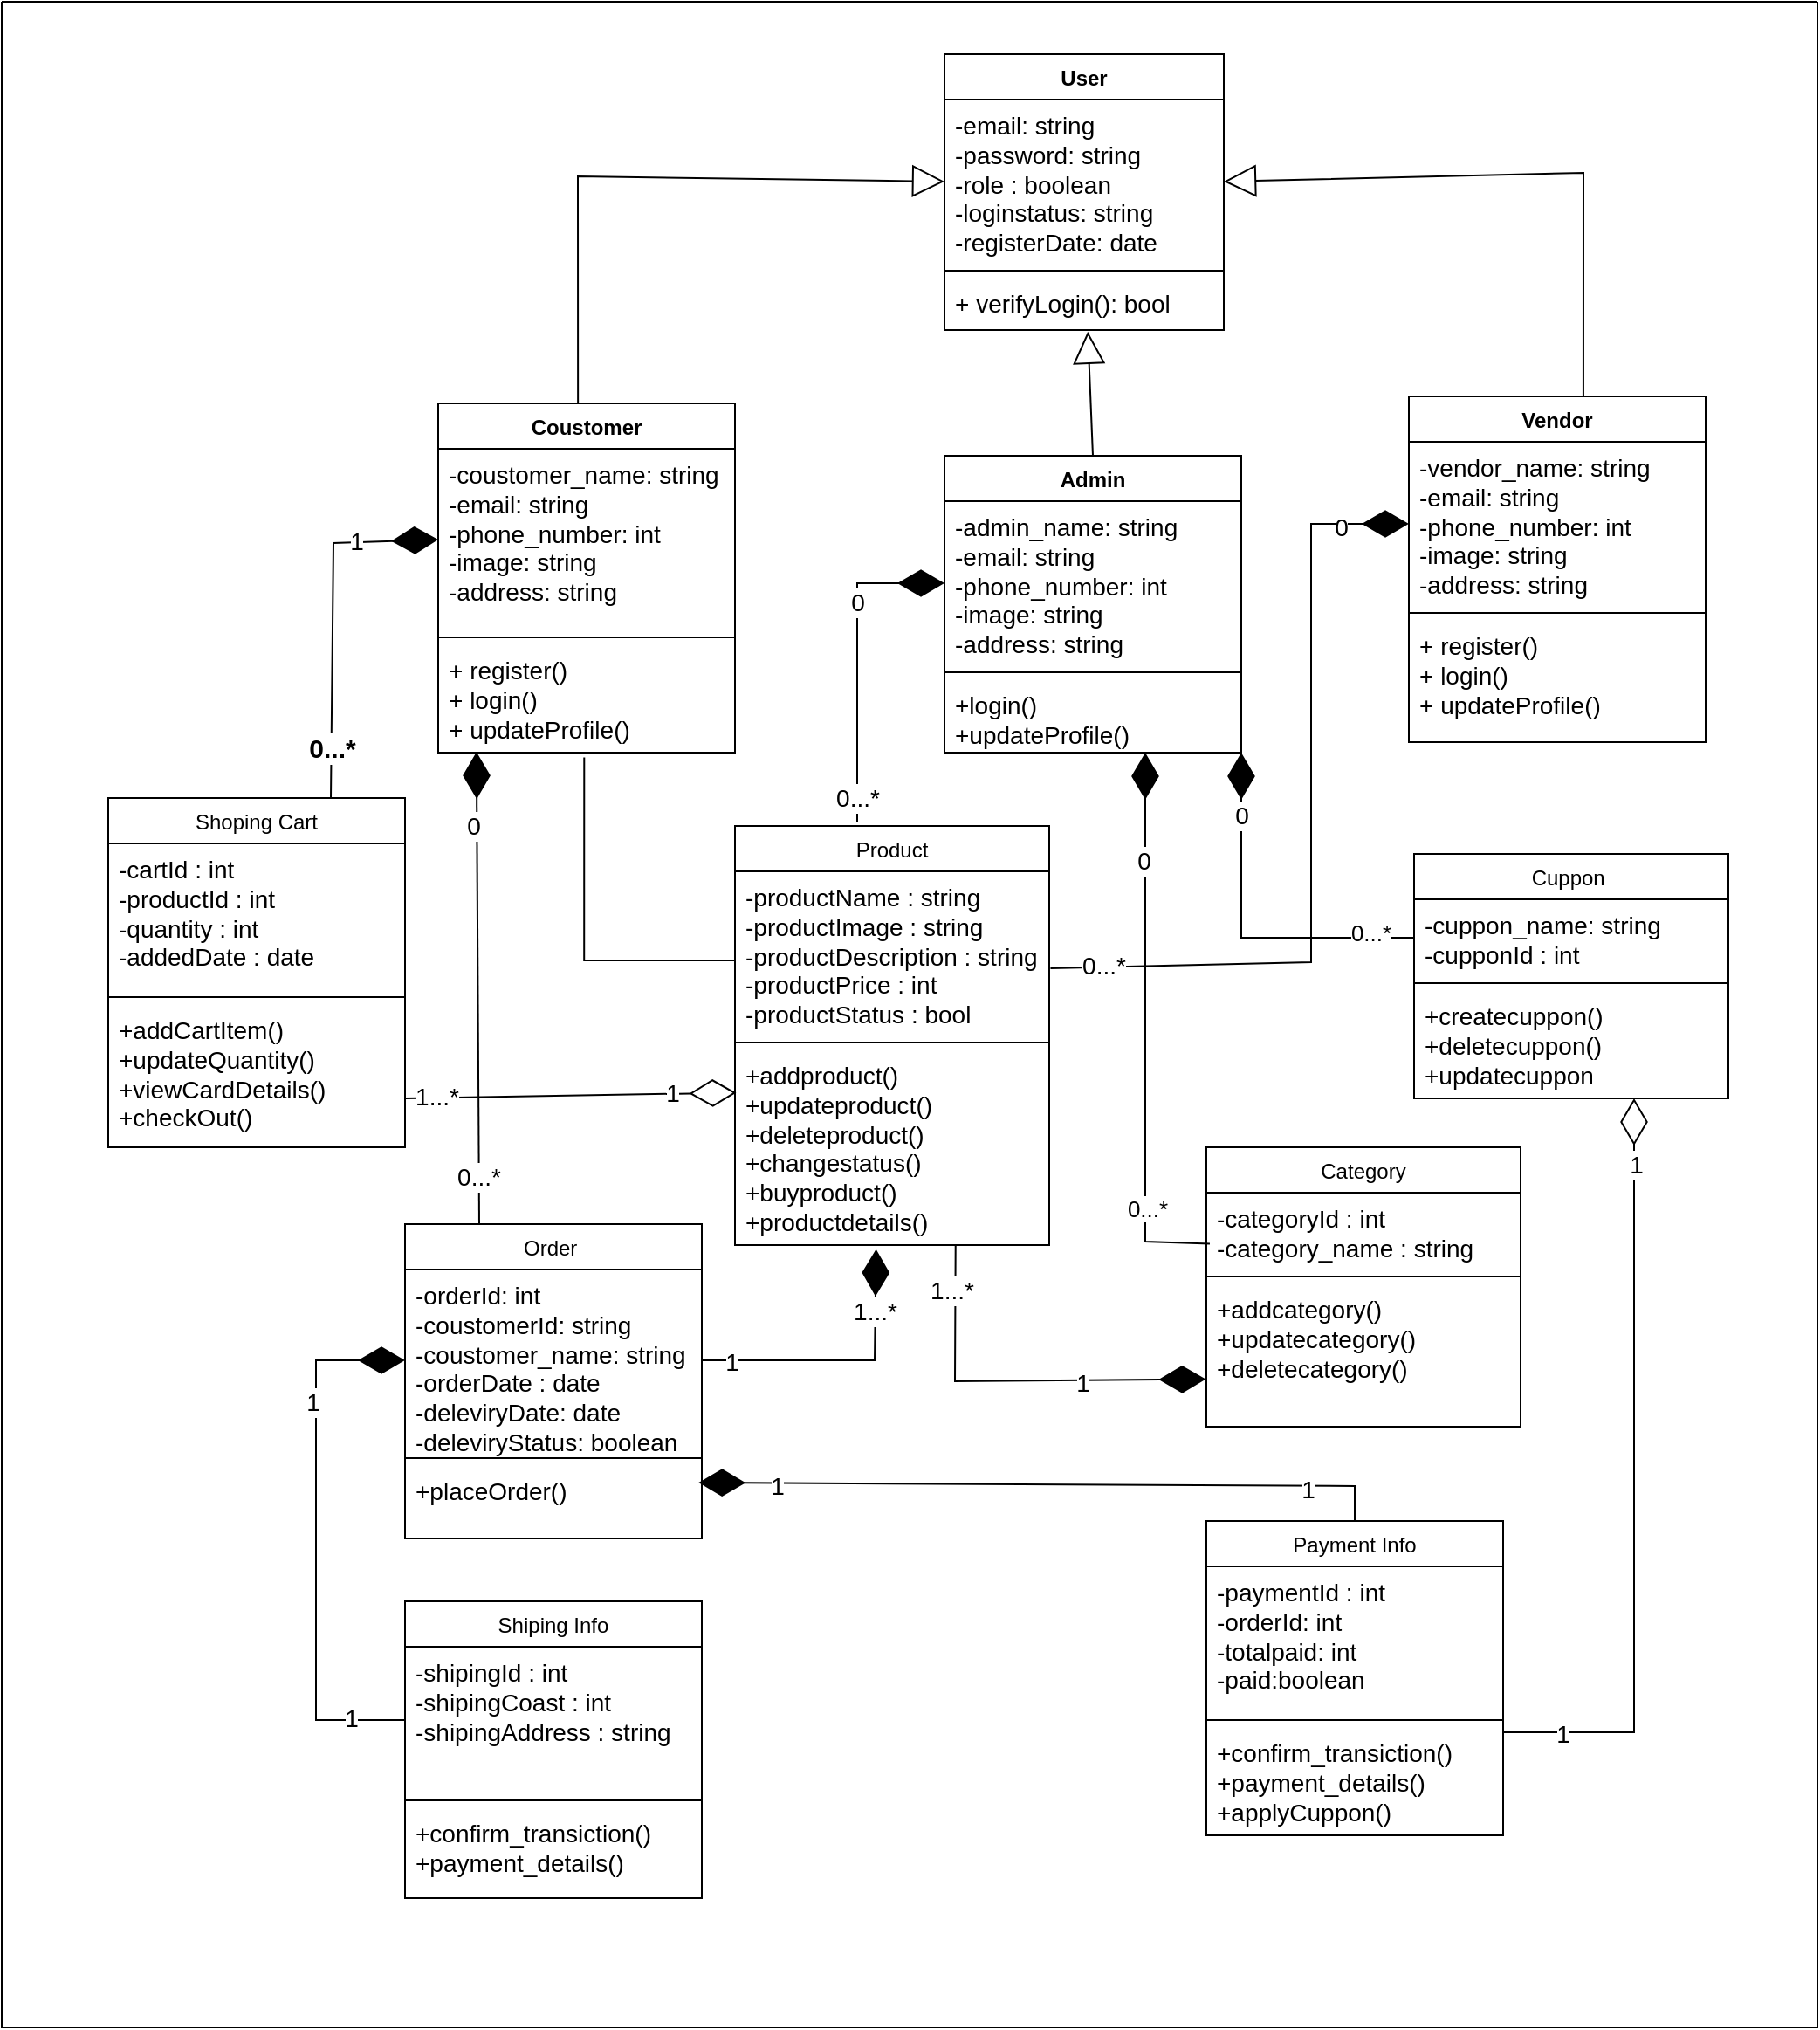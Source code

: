 <mxfile version="21.6.8" type="device">
  <diagram name="Page-1" id="apIsHBKg_S5iA1-cCs7I">
    <mxGraphModel dx="1886" dy="623" grid="1" gridSize="10" guides="1" tooltips="1" connect="1" arrows="1" fold="1" page="1" pageScale="1" pageWidth="850" pageHeight="1100" math="0" shadow="0">
      <root>
        <mxCell id="0" />
        <mxCell id="1" parent="0" />
        <mxCell id="xp9DndtR4B1kEyA0Q4Bi-1" value="User" style="swimlane;fontStyle=1;align=center;verticalAlign=top;childLayout=stackLayout;horizontal=1;startSize=26;horizontalStack=0;resizeParent=1;resizeParentMax=0;resizeLast=0;collapsible=1;marginBottom=0;whiteSpace=wrap;html=1;" parent="1" vertex="1">
          <mxGeometry x="330" y="80" width="160" height="158" as="geometry" />
        </mxCell>
        <mxCell id="xp9DndtR4B1kEyA0Q4Bi-2" value="&lt;font style=&quot;font-size: 14px;&quot;&gt;-email: string&lt;br&gt;-password: string&lt;br&gt;-role : boolean&lt;br&gt;-loginstatus: string&lt;br&gt;-registerDate: date&lt;/font&gt;" style="text;strokeColor=none;fillColor=none;align=left;verticalAlign=top;spacingLeft=4;spacingRight=4;overflow=hidden;rotatable=0;points=[[0,0.5],[1,0.5]];portConstraint=eastwest;whiteSpace=wrap;html=1;" parent="xp9DndtR4B1kEyA0Q4Bi-1" vertex="1">
          <mxGeometry y="26" width="160" height="94" as="geometry" />
        </mxCell>
        <mxCell id="xp9DndtR4B1kEyA0Q4Bi-3" value="" style="line;strokeWidth=1;fillColor=none;align=left;verticalAlign=middle;spacingTop=-1;spacingLeft=3;spacingRight=3;rotatable=0;labelPosition=right;points=[];portConstraint=eastwest;strokeColor=inherit;" parent="xp9DndtR4B1kEyA0Q4Bi-1" vertex="1">
          <mxGeometry y="120" width="160" height="8" as="geometry" />
        </mxCell>
        <mxCell id="xp9DndtR4B1kEyA0Q4Bi-4" value="&lt;font style=&quot;font-size: 14px;&quot;&gt;+ verifyLogin(): bool&amp;nbsp;&lt;/font&gt;" style="text;strokeColor=none;fillColor=none;align=left;verticalAlign=top;spacingLeft=4;spacingRight=4;overflow=hidden;rotatable=0;points=[[0,0.5],[1,0.5]];portConstraint=eastwest;whiteSpace=wrap;html=1;" parent="xp9DndtR4B1kEyA0Q4Bi-1" vertex="1">
          <mxGeometry y="128" width="160" height="30" as="geometry" />
        </mxCell>
        <mxCell id="xp9DndtR4B1kEyA0Q4Bi-5" value="Coustomer" style="swimlane;fontStyle=1;align=center;verticalAlign=top;childLayout=stackLayout;horizontal=1;startSize=26;horizontalStack=0;resizeParent=1;resizeParentMax=0;resizeLast=0;collapsible=1;marginBottom=0;whiteSpace=wrap;html=1;" parent="1" vertex="1">
          <mxGeometry x="40" y="280" width="170" height="200" as="geometry" />
        </mxCell>
        <mxCell id="xp9DndtR4B1kEyA0Q4Bi-6" value="&lt;span style=&quot;font-size: 14px;&quot;&gt;-coustomer_name: string&lt;br&gt;-email: string&lt;br&gt;-phone_number: int&lt;br&gt;-image: string&lt;br&gt;-address: string&lt;br&gt;&lt;/span&gt;" style="text;strokeColor=none;fillColor=none;align=left;verticalAlign=top;spacingLeft=4;spacingRight=4;overflow=hidden;rotatable=0;points=[[0,0.5],[1,0.5]];portConstraint=eastwest;whiteSpace=wrap;html=1;" parent="xp9DndtR4B1kEyA0Q4Bi-5" vertex="1">
          <mxGeometry y="26" width="170" height="104" as="geometry" />
        </mxCell>
        <mxCell id="xp9DndtR4B1kEyA0Q4Bi-7" value="" style="line;strokeWidth=1;fillColor=none;align=left;verticalAlign=middle;spacingTop=-1;spacingLeft=3;spacingRight=3;rotatable=0;labelPosition=right;points=[];portConstraint=eastwest;strokeColor=inherit;" parent="xp9DndtR4B1kEyA0Q4Bi-5" vertex="1">
          <mxGeometry y="130" width="170" height="8" as="geometry" />
        </mxCell>
        <mxCell id="xp9DndtR4B1kEyA0Q4Bi-8" value="&lt;font style=&quot;font-size: 14px;&quot;&gt;+ register()&lt;br&gt;+ login()&lt;br&gt;+ updateProfile()&lt;br&gt;&lt;/font&gt;" style="text;strokeColor=none;fillColor=none;align=left;verticalAlign=top;spacingLeft=4;spacingRight=4;overflow=hidden;rotatable=0;points=[[0,0.5],[1,0.5]];portConstraint=eastwest;whiteSpace=wrap;html=1;" parent="xp9DndtR4B1kEyA0Q4Bi-5" vertex="1">
          <mxGeometry y="138" width="170" height="62" as="geometry" />
        </mxCell>
        <mxCell id="xp9DndtR4B1kEyA0Q4Bi-9" value="Vendor" style="swimlane;fontStyle=1;align=center;verticalAlign=top;childLayout=stackLayout;horizontal=1;startSize=26;horizontalStack=0;resizeParent=1;resizeParentMax=0;resizeLast=0;collapsible=1;marginBottom=0;whiteSpace=wrap;html=1;" parent="1" vertex="1">
          <mxGeometry x="596" y="276" width="170" height="198" as="geometry" />
        </mxCell>
        <mxCell id="xp9DndtR4B1kEyA0Q4Bi-10" value="&lt;font style=&quot;font-size: 14px;&quot;&gt;-vendor_name: string&lt;br style=&quot;border-color: var(--border-color);&quot;&gt;&lt;span style=&quot;&quot;&gt;-email: string&lt;/span&gt;&lt;br style=&quot;border-color: var(--border-color);&quot;&gt;&lt;span style=&quot;&quot;&gt;-phone_number: int&lt;/span&gt;&lt;br style=&quot;border-color: var(--border-color);&quot;&gt;&lt;span style=&quot;&quot;&gt;-image: string&lt;/span&gt;&lt;br style=&quot;border-color: var(--border-color);&quot;&gt;&lt;span style=&quot;&quot;&gt;-address: string&lt;/span&gt;&lt;/font&gt;" style="text;strokeColor=none;fillColor=none;align=left;verticalAlign=top;spacingLeft=4;spacingRight=4;overflow=hidden;rotatable=0;points=[[0,0.5],[1,0.5]];portConstraint=eastwest;whiteSpace=wrap;html=1;" parent="xp9DndtR4B1kEyA0Q4Bi-9" vertex="1">
          <mxGeometry y="26" width="170" height="94" as="geometry" />
        </mxCell>
        <mxCell id="xp9DndtR4B1kEyA0Q4Bi-11" value="" style="line;strokeWidth=1;fillColor=none;align=left;verticalAlign=middle;spacingTop=-1;spacingLeft=3;spacingRight=3;rotatable=0;labelPosition=right;points=[];portConstraint=eastwest;strokeColor=inherit;" parent="xp9DndtR4B1kEyA0Q4Bi-9" vertex="1">
          <mxGeometry y="120" width="170" height="8" as="geometry" />
        </mxCell>
        <mxCell id="xp9DndtR4B1kEyA0Q4Bi-12" value="&lt;font style=&quot;font-size: 14px;&quot;&gt;+ register()&lt;br style=&quot;border-color: var(--border-color);&quot;&gt;+ login()&lt;br style=&quot;border-color: var(--border-color);&quot;&gt;+ updateProfile()&lt;/font&gt;" style="text;strokeColor=none;fillColor=none;align=left;verticalAlign=top;spacingLeft=4;spacingRight=4;overflow=hidden;rotatable=0;points=[[0,0.5],[1,0.5]];portConstraint=eastwest;whiteSpace=wrap;html=1;" parent="xp9DndtR4B1kEyA0Q4Bi-9" vertex="1">
          <mxGeometry y="128" width="170" height="70" as="geometry" />
        </mxCell>
        <mxCell id="xp9DndtR4B1kEyA0Q4Bi-13" value="Admin" style="swimlane;fontStyle=1;align=center;verticalAlign=top;childLayout=stackLayout;horizontal=1;startSize=26;horizontalStack=0;resizeParent=1;resizeParentMax=0;resizeLast=0;collapsible=1;marginBottom=0;whiteSpace=wrap;html=1;" parent="1" vertex="1">
          <mxGeometry x="330" y="310" width="170" height="170" as="geometry" />
        </mxCell>
        <mxCell id="xp9DndtR4B1kEyA0Q4Bi-14" value="&lt;font style=&quot;font-size: 14px;&quot;&gt;-admin_name: string&lt;br style=&quot;border-color: var(--border-color);&quot;&gt;&lt;span style=&quot;border-color: var(--border-color);&quot;&gt;-email: string&lt;/span&gt;&lt;br style=&quot;border-color: var(--border-color);&quot;&gt;&lt;span style=&quot;border-color: var(--border-color);&quot;&gt;-phone_number: int&lt;/span&gt;&lt;br style=&quot;border-color: var(--border-color);&quot;&gt;&lt;span style=&quot;border-color: var(--border-color);&quot;&gt;-image: string&lt;/span&gt;&lt;br style=&quot;border-color: var(--border-color);&quot;&gt;&lt;span style=&quot;border-color: var(--border-color);&quot;&gt;-address: string&lt;/span&gt;&lt;/font&gt;" style="text;strokeColor=none;fillColor=none;align=left;verticalAlign=top;spacingLeft=4;spacingRight=4;overflow=hidden;rotatable=0;points=[[0,0.5],[1,0.5]];portConstraint=eastwest;whiteSpace=wrap;html=1;" parent="xp9DndtR4B1kEyA0Q4Bi-13" vertex="1">
          <mxGeometry y="26" width="170" height="94" as="geometry" />
        </mxCell>
        <mxCell id="xp9DndtR4B1kEyA0Q4Bi-15" value="" style="line;strokeWidth=1;fillColor=none;align=left;verticalAlign=middle;spacingTop=-1;spacingLeft=3;spacingRight=3;rotatable=0;labelPosition=right;points=[];portConstraint=eastwest;strokeColor=inherit;" parent="xp9DndtR4B1kEyA0Q4Bi-13" vertex="1">
          <mxGeometry y="120" width="170" height="8" as="geometry" />
        </mxCell>
        <mxCell id="xp9DndtR4B1kEyA0Q4Bi-16" value="&lt;font style=&quot;font-size: 14px;&quot;&gt;+login()&lt;br&gt;+updateProfile()&lt;br&gt;&lt;/font&gt;" style="text;strokeColor=none;fillColor=none;align=left;verticalAlign=top;spacingLeft=4;spacingRight=4;overflow=hidden;rotatable=0;points=[[0,0.5],[1,0.5]];portConstraint=eastwest;whiteSpace=wrap;html=1;" parent="xp9DndtR4B1kEyA0Q4Bi-13" vertex="1">
          <mxGeometry y="128" width="170" height="42" as="geometry" />
        </mxCell>
        <mxCell id="xp9DndtR4B1kEyA0Q4Bi-18" value="" style="endArrow=block;endSize=16;endFill=0;html=1;rounded=0;exitX=0.471;exitY=0;exitDx=0;exitDy=0;entryX=0;entryY=0.5;entryDx=0;entryDy=0;exitPerimeter=0;" parent="1" source="xp9DndtR4B1kEyA0Q4Bi-5" target="xp9DndtR4B1kEyA0Q4Bi-2" edge="1">
          <mxGeometry width="160" relative="1" as="geometry">
            <mxPoint x="90" y="190" as="sourcePoint" />
            <mxPoint x="250" y="190" as="targetPoint" />
            <Array as="points">
              <mxPoint x="120" y="150" />
            </Array>
          </mxGeometry>
        </mxCell>
        <mxCell id="xp9DndtR4B1kEyA0Q4Bi-19" value="" style="endArrow=block;endSize=16;endFill=0;html=1;rounded=0;exitX=0.5;exitY=0;exitDx=0;exitDy=0;entryX=0.513;entryY=1.029;entryDx=0;entryDy=0;entryPerimeter=0;" parent="1" source="xp9DndtR4B1kEyA0Q4Bi-13" target="xp9DndtR4B1kEyA0Q4Bi-4" edge="1">
          <mxGeometry width="160" relative="1" as="geometry">
            <mxPoint x="430" y="280" as="sourcePoint" />
            <mxPoint x="590" y="280" as="targetPoint" />
          </mxGeometry>
        </mxCell>
        <mxCell id="xp9DndtR4B1kEyA0Q4Bi-20" value="" style="endArrow=block;endSize=16;endFill=0;html=1;rounded=0;exitX=0.588;exitY=0.002;exitDx=0;exitDy=0;entryX=1;entryY=0.5;entryDx=0;entryDy=0;exitPerimeter=0;" parent="1" source="xp9DndtR4B1kEyA0Q4Bi-9" target="xp9DndtR4B1kEyA0Q4Bi-2" edge="1">
          <mxGeometry width="160" relative="1" as="geometry">
            <mxPoint x="620" y="200" as="sourcePoint" />
            <mxPoint x="780" y="200" as="targetPoint" />
            <Array as="points">
              <mxPoint x="696" y="148" />
            </Array>
          </mxGeometry>
        </mxCell>
        <mxCell id="xp9DndtR4B1kEyA0Q4Bi-21" value="&lt;span style=&quot;font-weight: normal;&quot;&gt;Shoping Cart&lt;/span&gt;" style="swimlane;fontStyle=1;align=center;verticalAlign=top;childLayout=stackLayout;horizontal=1;startSize=26;horizontalStack=0;resizeParent=1;resizeParentMax=0;resizeLast=0;collapsible=1;marginBottom=0;whiteSpace=wrap;html=1;" parent="1" vertex="1">
          <mxGeometry x="-149" y="506" width="170" height="200" as="geometry" />
        </mxCell>
        <mxCell id="xp9DndtR4B1kEyA0Q4Bi-22" value="&lt;span style=&quot;font-size: 14px;&quot;&gt;-cartId : int&lt;br&gt;-productId : int&lt;br&gt;-quantity : int&lt;br&gt;-addedDate : date&lt;br&gt;&lt;/span&gt;" style="text;strokeColor=none;fillColor=none;align=left;verticalAlign=top;spacingLeft=4;spacingRight=4;overflow=hidden;rotatable=0;points=[[0,0.5],[1,0.5]];portConstraint=eastwest;whiteSpace=wrap;html=1;" parent="xp9DndtR4B1kEyA0Q4Bi-21" vertex="1">
          <mxGeometry y="26" width="170" height="84" as="geometry" />
        </mxCell>
        <mxCell id="xp9DndtR4B1kEyA0Q4Bi-23" value="" style="line;strokeWidth=1;fillColor=none;align=left;verticalAlign=middle;spacingTop=-1;spacingLeft=3;spacingRight=3;rotatable=0;labelPosition=right;points=[];portConstraint=eastwest;strokeColor=inherit;" parent="xp9DndtR4B1kEyA0Q4Bi-21" vertex="1">
          <mxGeometry y="110" width="170" height="8" as="geometry" />
        </mxCell>
        <mxCell id="xp9DndtR4B1kEyA0Q4Bi-24" value="&lt;font style=&quot;font-size: 14px;&quot;&gt;+addCartItem()&lt;br&gt;+updateQuantity()&lt;br&gt;+viewCardDetails()&lt;br&gt;+checkOut()&lt;br&gt;&lt;/font&gt;" style="text;strokeColor=none;fillColor=none;align=left;verticalAlign=top;spacingLeft=4;spacingRight=4;overflow=hidden;rotatable=0;points=[[0,0.5],[1,0.5]];portConstraint=eastwest;whiteSpace=wrap;html=1;" parent="xp9DndtR4B1kEyA0Q4Bi-21" vertex="1">
          <mxGeometry y="118" width="170" height="82" as="geometry" />
        </mxCell>
        <mxCell id="xp9DndtR4B1kEyA0Q4Bi-26" value="" style="endArrow=diamondThin;endFill=1;endSize=24;html=1;rounded=0;exitX=0.75;exitY=0;exitDx=0;exitDy=0;entryX=0;entryY=0.5;entryDx=0;entryDy=0;" parent="1" source="xp9DndtR4B1kEyA0Q4Bi-21" target="xp9DndtR4B1kEyA0Q4Bi-6" edge="1">
          <mxGeometry width="160" relative="1" as="geometry">
            <mxPoint x="220" y="520" as="sourcePoint" />
            <mxPoint x="140" y="550" as="targetPoint" />
            <Array as="points">
              <mxPoint x="-20" y="360" />
            </Array>
          </mxGeometry>
        </mxCell>
        <mxCell id="xp9DndtR4B1kEyA0Q4Bi-27" value="&lt;font style=&quot;font-size: 14px;&quot;&gt;1&lt;/font&gt;" style="edgeLabel;html=1;align=center;verticalAlign=middle;resizable=0;points=[];" parent="xp9DndtR4B1kEyA0Q4Bi-26" vertex="1" connectable="0">
          <mxGeometry x="0.543" y="1" relative="1" as="geometry">
            <mxPoint as="offset" />
          </mxGeometry>
        </mxCell>
        <mxCell id="xp9DndtR4B1kEyA0Q4Bi-28" value="&lt;b&gt;&lt;font style=&quot;font-size: 15px;&quot;&gt;0...*&lt;/font&gt;&lt;/b&gt;" style="edgeLabel;html=1;align=center;verticalAlign=middle;resizable=0;points=[];" parent="xp9DndtR4B1kEyA0Q4Bi-26" vertex="1" connectable="0">
          <mxGeometry x="-0.719" relative="1" as="geometry">
            <mxPoint as="offset" />
          </mxGeometry>
        </mxCell>
        <mxCell id="xp9DndtR4B1kEyA0Q4Bi-29" value="&lt;span style=&quot;font-weight: normal;&quot;&gt;Order&amp;nbsp;&lt;/span&gt;" style="swimlane;fontStyle=1;align=center;verticalAlign=top;childLayout=stackLayout;horizontal=1;startSize=26;horizontalStack=0;resizeParent=1;resizeParentMax=0;resizeLast=0;collapsible=1;marginBottom=0;whiteSpace=wrap;html=1;" parent="1" vertex="1">
          <mxGeometry x="21" y="750" width="170" height="180" as="geometry" />
        </mxCell>
        <mxCell id="xp9DndtR4B1kEyA0Q4Bi-30" value="&lt;span style=&quot;font-size: 14px;&quot;&gt;-orderId: int&lt;br&gt;-coustomerId: string&lt;br&gt;-coustomer_name: string&lt;br&gt;-orderDate : date&lt;br&gt;-deleviryDate: date&lt;br&gt;-deleviryStatus: boolean&lt;br&gt;-shipingId : string&lt;br&gt;&lt;/span&gt;" style="text;strokeColor=none;fillColor=none;align=left;verticalAlign=top;spacingLeft=4;spacingRight=4;overflow=hidden;rotatable=0;points=[[0,0.5],[1,0.5]];portConstraint=eastwest;whiteSpace=wrap;html=1;" parent="xp9DndtR4B1kEyA0Q4Bi-29" vertex="1">
          <mxGeometry y="26" width="170" height="104" as="geometry" />
        </mxCell>
        <mxCell id="xp9DndtR4B1kEyA0Q4Bi-31" value="" style="line;strokeWidth=1;fillColor=none;align=left;verticalAlign=middle;spacingTop=-1;spacingLeft=3;spacingRight=3;rotatable=0;labelPosition=right;points=[];portConstraint=eastwest;strokeColor=inherit;" parent="xp9DndtR4B1kEyA0Q4Bi-29" vertex="1">
          <mxGeometry y="130" width="170" height="8" as="geometry" />
        </mxCell>
        <mxCell id="xp9DndtR4B1kEyA0Q4Bi-32" value="&lt;font style=&quot;font-size: 14px;&quot;&gt;+placeOrder()&lt;br&gt;&lt;/font&gt;" style="text;strokeColor=none;fillColor=none;align=left;verticalAlign=top;spacingLeft=4;spacingRight=4;overflow=hidden;rotatable=0;points=[[0,0.5],[1,0.5]];portConstraint=eastwest;whiteSpace=wrap;html=1;" parent="xp9DndtR4B1kEyA0Q4Bi-29" vertex="1">
          <mxGeometry y="138" width="170" height="42" as="geometry" />
        </mxCell>
        <mxCell id="xp9DndtR4B1kEyA0Q4Bi-39" value="&lt;span style=&quot;font-weight: normal;&quot;&gt;Product&lt;/span&gt;" style="swimlane;fontStyle=1;align=center;verticalAlign=top;childLayout=stackLayout;horizontal=1;startSize=26;horizontalStack=0;resizeParent=1;resizeParentMax=0;resizeLast=0;collapsible=1;marginBottom=0;whiteSpace=wrap;html=1;" parent="1" vertex="1">
          <mxGeometry x="210" y="522" width="180" height="240" as="geometry" />
        </mxCell>
        <mxCell id="xp9DndtR4B1kEyA0Q4Bi-40" value="&lt;span style=&quot;font-size: 14px;&quot;&gt;-productName : string&lt;br&gt;-productImage : string&lt;br&gt;-productDescription : string&lt;br&gt;-productPrice : int&lt;br&gt;-productStatus : bool&lt;br&gt;&lt;/span&gt;" style="text;strokeColor=none;fillColor=none;align=left;verticalAlign=top;spacingLeft=4;spacingRight=4;overflow=hidden;rotatable=0;points=[[0,0.5],[1,0.5]];portConstraint=eastwest;whiteSpace=wrap;html=1;" parent="xp9DndtR4B1kEyA0Q4Bi-39" vertex="1">
          <mxGeometry y="26" width="180" height="94" as="geometry" />
        </mxCell>
        <mxCell id="xp9DndtR4B1kEyA0Q4Bi-41" value="" style="line;strokeWidth=1;fillColor=none;align=left;verticalAlign=middle;spacingTop=-1;spacingLeft=3;spacingRight=3;rotatable=0;labelPosition=right;points=[];portConstraint=eastwest;strokeColor=inherit;" parent="xp9DndtR4B1kEyA0Q4Bi-39" vertex="1">
          <mxGeometry y="120" width="180" height="8" as="geometry" />
        </mxCell>
        <mxCell id="xp9DndtR4B1kEyA0Q4Bi-42" value="&lt;font style=&quot;font-size: 14px;&quot;&gt;+addproduct()&lt;br&gt;+updateproduct()&lt;br&gt;+deleteproduct()&lt;br&gt;+changestatus()&lt;br&gt;+buyproduct()&lt;br&gt;+productdetails()&lt;br&gt;&lt;/font&gt;" style="text;strokeColor=none;fillColor=none;align=left;verticalAlign=top;spacingLeft=4;spacingRight=4;overflow=hidden;rotatable=0;points=[[0,0.5],[1,0.5]];portConstraint=eastwest;whiteSpace=wrap;html=1;" parent="xp9DndtR4B1kEyA0Q4Bi-39" vertex="1">
          <mxGeometry y="128" width="180" height="112" as="geometry" />
        </mxCell>
        <mxCell id="xp9DndtR4B1kEyA0Q4Bi-43" value="&lt;span style=&quot;font-weight: normal;&quot;&gt;Category&lt;/span&gt;" style="swimlane;fontStyle=1;align=center;verticalAlign=top;childLayout=stackLayout;horizontal=1;startSize=26;horizontalStack=0;resizeParent=1;resizeParentMax=0;resizeLast=0;collapsible=1;marginBottom=0;whiteSpace=wrap;html=1;" parent="1" vertex="1">
          <mxGeometry x="480" y="706" width="180" height="160" as="geometry" />
        </mxCell>
        <mxCell id="xp9DndtR4B1kEyA0Q4Bi-44" value="&lt;span style=&quot;font-size: 14px;&quot;&gt;-categoryId : int&lt;br&gt;-category_name : string&lt;br&gt;&lt;/span&gt;" style="text;strokeColor=none;fillColor=none;align=left;verticalAlign=top;spacingLeft=4;spacingRight=4;overflow=hidden;rotatable=0;points=[[0,0.5],[1,0.5]];portConstraint=eastwest;whiteSpace=wrap;html=1;" parent="xp9DndtR4B1kEyA0Q4Bi-43" vertex="1">
          <mxGeometry y="26" width="180" height="44" as="geometry" />
        </mxCell>
        <mxCell id="xp9DndtR4B1kEyA0Q4Bi-45" value="" style="line;strokeWidth=1;fillColor=none;align=left;verticalAlign=middle;spacingTop=-1;spacingLeft=3;spacingRight=3;rotatable=0;labelPosition=right;points=[];portConstraint=eastwest;strokeColor=inherit;" parent="xp9DndtR4B1kEyA0Q4Bi-43" vertex="1">
          <mxGeometry y="70" width="180" height="8" as="geometry" />
        </mxCell>
        <mxCell id="xp9DndtR4B1kEyA0Q4Bi-46" value="&lt;font style=&quot;font-size: 14px;&quot;&gt;+addcategory()&lt;br&gt;+updatecategory()&lt;br&gt;+deletecategory()&lt;br&gt;&lt;/font&gt;" style="text;strokeColor=none;fillColor=none;align=left;verticalAlign=top;spacingLeft=4;spacingRight=4;overflow=hidden;rotatable=0;points=[[0,0.5],[1,0.5]];portConstraint=eastwest;whiteSpace=wrap;html=1;" parent="xp9DndtR4B1kEyA0Q4Bi-43" vertex="1">
          <mxGeometry y="78" width="180" height="82" as="geometry" />
        </mxCell>
        <mxCell id="xp9DndtR4B1kEyA0Q4Bi-47" value="&lt;span style=&quot;font-weight: normal;&quot;&gt;Cuppon&amp;nbsp;&lt;/span&gt;" style="swimlane;fontStyle=1;align=center;verticalAlign=top;childLayout=stackLayout;horizontal=1;startSize=26;horizontalStack=0;resizeParent=1;resizeParentMax=0;resizeLast=0;collapsible=1;marginBottom=0;whiteSpace=wrap;html=1;" parent="1" vertex="1">
          <mxGeometry x="599" y="538" width="180" height="140" as="geometry" />
        </mxCell>
        <mxCell id="xp9DndtR4B1kEyA0Q4Bi-48" value="&lt;span style=&quot;font-size: 14px;&quot;&gt;-cuppon_name: string&lt;br&gt;-cupponId : int&lt;br&gt;&lt;/span&gt;" style="text;strokeColor=none;fillColor=none;align=left;verticalAlign=top;spacingLeft=4;spacingRight=4;overflow=hidden;rotatable=0;points=[[0,0.5],[1,0.5]];portConstraint=eastwest;whiteSpace=wrap;html=1;" parent="xp9DndtR4B1kEyA0Q4Bi-47" vertex="1">
          <mxGeometry y="26" width="180" height="44" as="geometry" />
        </mxCell>
        <mxCell id="xp9DndtR4B1kEyA0Q4Bi-49" value="" style="line;strokeWidth=1;fillColor=none;align=left;verticalAlign=middle;spacingTop=-1;spacingLeft=3;spacingRight=3;rotatable=0;labelPosition=right;points=[];portConstraint=eastwest;strokeColor=inherit;" parent="xp9DndtR4B1kEyA0Q4Bi-47" vertex="1">
          <mxGeometry y="70" width="180" height="8" as="geometry" />
        </mxCell>
        <mxCell id="xp9DndtR4B1kEyA0Q4Bi-50" value="&lt;font style=&quot;font-size: 14px;&quot;&gt;+createcuppon()&lt;br&gt;+deletecuppon()&lt;br&gt;+updatecuppon&lt;br&gt;&lt;/font&gt;" style="text;strokeColor=none;fillColor=none;align=left;verticalAlign=top;spacingLeft=4;spacingRight=4;overflow=hidden;rotatable=0;points=[[0,0.5],[1,0.5]];portConstraint=eastwest;whiteSpace=wrap;html=1;" parent="xp9DndtR4B1kEyA0Q4Bi-47" vertex="1">
          <mxGeometry y="78" width="180" height="62" as="geometry" />
        </mxCell>
        <mxCell id="xp9DndtR4B1kEyA0Q4Bi-52" value="" style="endArrow=diamondThin;endFill=1;endSize=24;html=1;rounded=0;entryX=0;entryY=0.5;entryDx=0;entryDy=0;" parent="1" target="xp9DndtR4B1kEyA0Q4Bi-14" edge="1">
          <mxGeometry width="160" relative="1" as="geometry">
            <mxPoint x="280" y="520" as="sourcePoint" />
            <mxPoint x="390" y="500" as="targetPoint" />
            <Array as="points">
              <mxPoint x="280" y="383" />
            </Array>
          </mxGeometry>
        </mxCell>
        <mxCell id="xp9DndtR4B1kEyA0Q4Bi-53" value="&lt;font style=&quot;font-size: 14px;&quot;&gt;0&lt;/font&gt;" style="edgeLabel;html=1;align=center;verticalAlign=middle;resizable=0;points=[];" parent="xp9DndtR4B1kEyA0Q4Bi-52" vertex="1" connectable="0">
          <mxGeometry x="0.348" relative="1" as="geometry">
            <mxPoint as="offset" />
          </mxGeometry>
        </mxCell>
        <mxCell id="xp9DndtR4B1kEyA0Q4Bi-54" value="&lt;font style=&quot;font-size: 14px;&quot;&gt;0...*&lt;/font&gt;" style="edgeLabel;html=1;align=center;verticalAlign=middle;resizable=0;points=[];" parent="xp9DndtR4B1kEyA0Q4Bi-52" vertex="1" connectable="0">
          <mxGeometry x="-0.844" relative="1" as="geometry">
            <mxPoint as="offset" />
          </mxGeometry>
        </mxCell>
        <mxCell id="xp9DndtR4B1kEyA0Q4Bi-58" value="" style="endArrow=none;html=1;edgeStyle=orthogonalEdgeStyle;rounded=0;exitX=0.492;exitY=1.045;exitDx=0;exitDy=0;exitPerimeter=0;" parent="1" source="xp9DndtR4B1kEyA0Q4Bi-8" edge="1">
          <mxGeometry relative="1" as="geometry">
            <mxPoint x="50" y="599" as="sourcePoint" />
            <mxPoint x="210" y="599" as="targetPoint" />
            <Array as="points">
              <mxPoint x="124" y="599" />
            </Array>
          </mxGeometry>
        </mxCell>
        <mxCell id="xp9DndtR4B1kEyA0Q4Bi-62" value="" style="endArrow=diamondThin;endFill=1;endSize=24;html=1;rounded=0;exitX=1.004;exitY=0.591;exitDx=0;exitDy=0;entryX=0;entryY=0.5;entryDx=0;entryDy=0;exitPerimeter=0;" parent="1" source="xp9DndtR4B1kEyA0Q4Bi-40" target="xp9DndtR4B1kEyA0Q4Bi-10" edge="1">
          <mxGeometry width="160" relative="1" as="geometry">
            <mxPoint x="430" y="590" as="sourcePoint" />
            <mxPoint x="590" y="590" as="targetPoint" />
            <Array as="points">
              <mxPoint x="540" y="600" />
              <mxPoint x="540" y="500" />
              <mxPoint x="540" y="349" />
            </Array>
          </mxGeometry>
        </mxCell>
        <mxCell id="xp9DndtR4B1kEyA0Q4Bi-63" value="&lt;font style=&quot;font-size: 14px;&quot;&gt;0&lt;/font&gt;" style="edgeLabel;html=1;align=center;verticalAlign=middle;resizable=0;points=[];" parent="xp9DndtR4B1kEyA0Q4Bi-62" vertex="1" connectable="0">
          <mxGeometry x="0.827" y="-2" relative="1" as="geometry">
            <mxPoint as="offset" />
          </mxGeometry>
        </mxCell>
        <mxCell id="xp9DndtR4B1kEyA0Q4Bi-64" value="&lt;font style=&quot;font-size: 14px;&quot;&gt;0...*&lt;/font&gt;" style="edgeLabel;html=1;align=center;verticalAlign=middle;resizable=0;points=[];" parent="xp9DndtR4B1kEyA0Q4Bi-62" vertex="1" connectable="0">
          <mxGeometry x="-0.836" y="1" relative="1" as="geometry">
            <mxPoint x="-7" as="offset" />
          </mxGeometry>
        </mxCell>
        <mxCell id="xp9DndtR4B1kEyA0Q4Bi-66" value="" style="endArrow=diamondThin;endFill=1;endSize=24;html=1;rounded=0;exitX=0;exitY=0.5;exitDx=0;exitDy=0;" parent="1" source="xp9DndtR4B1kEyA0Q4Bi-48" edge="1">
          <mxGeometry width="160" relative="1" as="geometry">
            <mxPoint x="345" y="530" as="sourcePoint" />
            <mxPoint x="500" y="480" as="targetPoint" />
            <Array as="points">
              <mxPoint x="500" y="586" />
            </Array>
          </mxGeometry>
        </mxCell>
        <mxCell id="xp9DndtR4B1kEyA0Q4Bi-67" value="&lt;font style=&quot;font-size: 14px;&quot;&gt;0&lt;/font&gt;" style="edgeLabel;html=1;align=center;verticalAlign=middle;resizable=0;points=[];" parent="xp9DndtR4B1kEyA0Q4Bi-66" vertex="1" connectable="0">
          <mxGeometry x="0.65" relative="1" as="geometry">
            <mxPoint as="offset" />
          </mxGeometry>
        </mxCell>
        <mxCell id="xp9DndtR4B1kEyA0Q4Bi-68" value="&lt;font style=&quot;font-size: 13px;&quot;&gt;0...*&lt;/font&gt;" style="edgeLabel;html=1;align=center;verticalAlign=middle;resizable=0;points=[];" parent="xp9DndtR4B1kEyA0Q4Bi-66" vertex="1" connectable="0">
          <mxGeometry x="-0.791" y="-3" relative="1" as="geometry">
            <mxPoint x="-4" as="offset" />
          </mxGeometry>
        </mxCell>
        <mxCell id="xp9DndtR4B1kEyA0Q4Bi-69" value="" style="endArrow=diamondThin;endFill=1;endSize=24;html=1;rounded=0;exitX=0.011;exitY=0.664;exitDx=0;exitDy=0;exitPerimeter=0;" parent="1" source="xp9DndtR4B1kEyA0Q4Bi-44" edge="1">
          <mxGeometry width="160" relative="1" as="geometry">
            <mxPoint x="420" y="620" as="sourcePoint" />
            <mxPoint x="445" y="480" as="targetPoint" />
            <Array as="points">
              <mxPoint x="445" y="760" />
            </Array>
          </mxGeometry>
        </mxCell>
        <mxCell id="xp9DndtR4B1kEyA0Q4Bi-70" value="&lt;span style=&quot;font-size: 14px;&quot;&gt;0&lt;/span&gt;" style="edgeLabel;html=1;align=center;verticalAlign=middle;resizable=0;points=[];" parent="xp9DndtR4B1kEyA0Q4Bi-69" vertex="1" connectable="0">
          <mxGeometry x="0.609" y="1" relative="1" as="geometry">
            <mxPoint as="offset" />
          </mxGeometry>
        </mxCell>
        <mxCell id="xp9DndtR4B1kEyA0Q4Bi-71" value="&lt;font style=&quot;font-size: 13px;&quot;&gt;0...*&lt;/font&gt;" style="edgeLabel;html=1;align=center;verticalAlign=middle;resizable=0;points=[];" parent="xp9DndtR4B1kEyA0Q4Bi-69" vertex="1" connectable="0">
          <mxGeometry x="-0.76" y="-1" relative="1" as="geometry">
            <mxPoint y="-18" as="offset" />
          </mxGeometry>
        </mxCell>
        <mxCell id="xp9DndtR4B1kEyA0Q4Bi-73" value="" style="endArrow=diamondThin;endFill=1;endSize=24;html=1;rounded=0;exitX=1;exitY=0.5;exitDx=0;exitDy=0;entryX=0.449;entryY=1.021;entryDx=0;entryDy=0;entryPerimeter=0;" parent="1" source="xp9DndtR4B1kEyA0Q4Bi-30" target="xp9DndtR4B1kEyA0Q4Bi-42" edge="1">
          <mxGeometry width="160" relative="1" as="geometry">
            <mxPoint x="230" y="860" as="sourcePoint" />
            <mxPoint x="390" y="860" as="targetPoint" />
            <Array as="points">
              <mxPoint x="290" y="828" />
            </Array>
          </mxGeometry>
        </mxCell>
        <mxCell id="xp9DndtR4B1kEyA0Q4Bi-74" value="&lt;font style=&quot;font-size: 14px;&quot;&gt;1...*&lt;/font&gt;" style="edgeLabel;html=1;align=center;verticalAlign=middle;resizable=0;points=[];" parent="xp9DndtR4B1kEyA0Q4Bi-73" vertex="1" connectable="0">
          <mxGeometry x="0.683" relative="1" as="geometry">
            <mxPoint x="-1" y="10" as="offset" />
          </mxGeometry>
        </mxCell>
        <mxCell id="xp9DndtR4B1kEyA0Q4Bi-75" value="&lt;font style=&quot;font-size: 14px;&quot;&gt;1&lt;/font&gt;" style="edgeLabel;html=1;align=center;verticalAlign=middle;resizable=0;points=[];" parent="xp9DndtR4B1kEyA0Q4Bi-73" vertex="1" connectable="0">
          <mxGeometry x="-0.788" y="-1" relative="1" as="geometry">
            <mxPoint as="offset" />
          </mxGeometry>
        </mxCell>
        <mxCell id="xp9DndtR4B1kEyA0Q4Bi-76" value="" style="endArrow=diamondThin;endFill=1;endSize=24;html=1;rounded=0;exitX=0.25;exitY=0;exitDx=0;exitDy=0;entryX=0.129;entryY=0.994;entryDx=0;entryDy=0;entryPerimeter=0;" parent="1" source="xp9DndtR4B1kEyA0Q4Bi-29" target="xp9DndtR4B1kEyA0Q4Bi-8" edge="1">
          <mxGeometry width="160" relative="1" as="geometry">
            <mxPoint x="40" y="680" as="sourcePoint" />
            <mxPoint x="200" y="680" as="targetPoint" />
          </mxGeometry>
        </mxCell>
        <mxCell id="xp9DndtR4B1kEyA0Q4Bi-77" value="&lt;font style=&quot;font-size: 14px;&quot;&gt;0&lt;/font&gt;" style="edgeLabel;html=1;align=center;verticalAlign=middle;resizable=0;points=[];" parent="xp9DndtR4B1kEyA0Q4Bi-76" vertex="1" connectable="0">
          <mxGeometry x="0.756" y="2" relative="1" as="geometry">
            <mxPoint y="9" as="offset" />
          </mxGeometry>
        </mxCell>
        <mxCell id="xp9DndtR4B1kEyA0Q4Bi-78" value="&lt;font style=&quot;font-size: 14px;&quot;&gt;0...*&lt;/font&gt;" style="edgeLabel;html=1;align=center;verticalAlign=middle;resizable=0;points=[];" parent="xp9DndtR4B1kEyA0Q4Bi-76" vertex="1" connectable="0">
          <mxGeometry x="-0.8" y="1" relative="1" as="geometry">
            <mxPoint as="offset" />
          </mxGeometry>
        </mxCell>
        <mxCell id="xp9DndtR4B1kEyA0Q4Bi-79" value="" style="endArrow=diamondThin;endFill=1;endSize=24;html=1;rounded=0;exitX=0.702;exitY=0.995;exitDx=0;exitDy=0;exitPerimeter=0;entryX=-0.002;entryY=0.668;entryDx=0;entryDy=0;entryPerimeter=0;" parent="1" source="xp9DndtR4B1kEyA0Q4Bi-42" target="xp9DndtR4B1kEyA0Q4Bi-46" edge="1">
          <mxGeometry width="160" relative="1" as="geometry">
            <mxPoint x="310" y="860" as="sourcePoint" />
            <mxPoint x="470" y="860" as="targetPoint" />
            <Array as="points">
              <mxPoint x="336" y="840" />
            </Array>
          </mxGeometry>
        </mxCell>
        <mxCell id="xp9DndtR4B1kEyA0Q4Bi-80" value="&lt;font style=&quot;font-size: 14px;&quot;&gt;1&lt;/font&gt;" style="edgeLabel;html=1;align=center;verticalAlign=middle;resizable=0;points=[];" parent="xp9DndtR4B1kEyA0Q4Bi-79" vertex="1" connectable="0">
          <mxGeometry x="0.36" y="-1" relative="1" as="geometry">
            <mxPoint as="offset" />
          </mxGeometry>
        </mxCell>
        <mxCell id="xp9DndtR4B1kEyA0Q4Bi-81" value="&lt;font style=&quot;font-size: 14px;&quot;&gt;1...*&lt;/font&gt;" style="edgeLabel;html=1;align=center;verticalAlign=middle;resizable=0;points=[];" parent="xp9DndtR4B1kEyA0Q4Bi-79" vertex="1" connectable="0">
          <mxGeometry x="-0.768" y="-2" relative="1" as="geometry">
            <mxPoint as="offset" />
          </mxGeometry>
        </mxCell>
        <mxCell id="RAUvFLpsxhaJ3LUqJ1NZ-1" value="&lt;span style=&quot;font-weight: normal;&quot;&gt;Payment Info&lt;/span&gt;" style="swimlane;fontStyle=1;align=center;verticalAlign=top;childLayout=stackLayout;horizontal=1;startSize=26;horizontalStack=0;resizeParent=1;resizeParentMax=0;resizeLast=0;collapsible=1;marginBottom=0;whiteSpace=wrap;html=1;" vertex="1" parent="1">
          <mxGeometry x="480" y="920" width="170" height="180" as="geometry" />
        </mxCell>
        <mxCell id="RAUvFLpsxhaJ3LUqJ1NZ-2" value="&lt;span style=&quot;font-size: 14px;&quot;&gt;-paymentId : int&lt;br&gt;-orderId: int&lt;br&gt;-totalpaid: int&lt;br&gt;-paid:boolean&lt;br&gt;&lt;/span&gt;" style="text;strokeColor=none;fillColor=none;align=left;verticalAlign=top;spacingLeft=4;spacingRight=4;overflow=hidden;rotatable=0;points=[[0,0.5],[1,0.5]];portConstraint=eastwest;whiteSpace=wrap;html=1;" vertex="1" parent="RAUvFLpsxhaJ3LUqJ1NZ-1">
          <mxGeometry y="26" width="170" height="84" as="geometry" />
        </mxCell>
        <mxCell id="RAUvFLpsxhaJ3LUqJ1NZ-3" value="" style="line;strokeWidth=1;fillColor=none;align=left;verticalAlign=middle;spacingTop=-1;spacingLeft=3;spacingRight=3;rotatable=0;labelPosition=right;points=[];portConstraint=eastwest;strokeColor=inherit;" vertex="1" parent="RAUvFLpsxhaJ3LUqJ1NZ-1">
          <mxGeometry y="110" width="170" height="8" as="geometry" />
        </mxCell>
        <mxCell id="RAUvFLpsxhaJ3LUqJ1NZ-4" value="&lt;font style=&quot;font-size: 14px;&quot;&gt;+confirm_transiction()&lt;br&gt;+payment_details()&lt;br&gt;+applyCuppon()&lt;br&gt;&lt;/font&gt;" style="text;strokeColor=none;fillColor=none;align=left;verticalAlign=top;spacingLeft=4;spacingRight=4;overflow=hidden;rotatable=0;points=[[0,0.5],[1,0.5]];portConstraint=eastwest;whiteSpace=wrap;html=1;" vertex="1" parent="RAUvFLpsxhaJ3LUqJ1NZ-1">
          <mxGeometry y="118" width="170" height="62" as="geometry" />
        </mxCell>
        <mxCell id="RAUvFLpsxhaJ3LUqJ1NZ-6" value="&lt;span style=&quot;font-weight: normal;&quot;&gt;Shiping Info&lt;/span&gt;" style="swimlane;fontStyle=1;align=center;verticalAlign=top;childLayout=stackLayout;horizontal=1;startSize=26;horizontalStack=0;resizeParent=1;resizeParentMax=0;resizeLast=0;collapsible=1;marginBottom=0;whiteSpace=wrap;html=1;" vertex="1" parent="1">
          <mxGeometry x="21" y="966" width="170" height="170" as="geometry" />
        </mxCell>
        <mxCell id="RAUvFLpsxhaJ3LUqJ1NZ-7" value="&lt;span style=&quot;font-size: 14px;&quot;&gt;-shipingId : int&lt;br&gt;-shipingCoast : int&lt;br&gt;-shipingAddress : string&lt;br&gt;&lt;/span&gt;" style="text;strokeColor=none;fillColor=none;align=left;verticalAlign=top;spacingLeft=4;spacingRight=4;overflow=hidden;rotatable=0;points=[[0,0.5],[1,0.5]];portConstraint=eastwest;whiteSpace=wrap;html=1;" vertex="1" parent="RAUvFLpsxhaJ3LUqJ1NZ-6">
          <mxGeometry y="26" width="170" height="84" as="geometry" />
        </mxCell>
        <mxCell id="RAUvFLpsxhaJ3LUqJ1NZ-8" value="" style="line;strokeWidth=1;fillColor=none;align=left;verticalAlign=middle;spacingTop=-1;spacingLeft=3;spacingRight=3;rotatable=0;labelPosition=right;points=[];portConstraint=eastwest;strokeColor=inherit;" vertex="1" parent="RAUvFLpsxhaJ3LUqJ1NZ-6">
          <mxGeometry y="110" width="170" height="8" as="geometry" />
        </mxCell>
        <mxCell id="RAUvFLpsxhaJ3LUqJ1NZ-9" value="&lt;font style=&quot;font-size: 14px;&quot;&gt;+confirm_transiction()&lt;br&gt;+payment_details()&lt;br&gt;&lt;/font&gt;" style="text;strokeColor=none;fillColor=none;align=left;verticalAlign=top;spacingLeft=4;spacingRight=4;overflow=hidden;rotatable=0;points=[[0,0.5],[1,0.5]];portConstraint=eastwest;whiteSpace=wrap;html=1;" vertex="1" parent="RAUvFLpsxhaJ3LUqJ1NZ-6">
          <mxGeometry y="118" width="170" height="52" as="geometry" />
        </mxCell>
        <mxCell id="RAUvFLpsxhaJ3LUqJ1NZ-10" value="" style="endArrow=diamondThin;endFill=0;endSize=24;html=1;rounded=0;exitX=1;exitY=0.5;exitDx=0;exitDy=0;entryX=0.004;entryY=0.221;entryDx=0;entryDy=0;entryPerimeter=0;shadow=0;" edge="1" parent="1" target="xp9DndtR4B1kEyA0Q4Bi-42">
          <mxGeometry width="160" relative="1" as="geometry">
            <mxPoint x="21" y="678" as="sourcePoint" />
            <mxPoint x="210" y="672.968" as="targetPoint" />
          </mxGeometry>
        </mxCell>
        <mxCell id="RAUvFLpsxhaJ3LUqJ1NZ-16" value="&lt;font style=&quot;font-size: 14px;&quot;&gt;1&lt;/font&gt;" style="edgeLabel;html=1;align=center;verticalAlign=middle;resizable=0;points=[];" vertex="1" connectable="0" parent="RAUvFLpsxhaJ3LUqJ1NZ-10">
          <mxGeometry x="0.613" y="1" relative="1" as="geometry">
            <mxPoint as="offset" />
          </mxGeometry>
        </mxCell>
        <mxCell id="RAUvFLpsxhaJ3LUqJ1NZ-17" value="&lt;font style=&quot;font-size: 14px;&quot;&gt;1...*&lt;/font&gt;" style="edgeLabel;html=1;align=center;verticalAlign=middle;resizable=0;points=[];" vertex="1" connectable="0" parent="RAUvFLpsxhaJ3LUqJ1NZ-10">
          <mxGeometry x="-0.81" y="1" relative="1" as="geometry">
            <mxPoint as="offset" />
          </mxGeometry>
        </mxCell>
        <mxCell id="RAUvFLpsxhaJ3LUqJ1NZ-19" value="" style="endArrow=diamondThin;endFill=1;endSize=24;html=1;rounded=0;entryX=0.989;entryY=0.238;entryDx=0;entryDy=0;exitX=0.5;exitY=0;exitDx=0;exitDy=0;entryPerimeter=0;" edge="1" parent="1" source="RAUvFLpsxhaJ3LUqJ1NZ-1" target="xp9DndtR4B1kEyA0Q4Bi-32">
          <mxGeometry width="160" relative="1" as="geometry">
            <mxPoint x="250" y="970" as="sourcePoint" />
            <mxPoint x="410" y="970" as="targetPoint" />
            <Array as="points">
              <mxPoint x="565" y="900" />
            </Array>
          </mxGeometry>
        </mxCell>
        <mxCell id="RAUvFLpsxhaJ3LUqJ1NZ-20" value="&lt;font style=&quot;font-size: 14px;&quot;&gt;1&lt;/font&gt;" style="edgeLabel;html=1;align=center;verticalAlign=middle;resizable=0;points=[];" vertex="1" connectable="0" parent="RAUvFLpsxhaJ3LUqJ1NZ-19">
          <mxGeometry x="0.773" y="2" relative="1" as="geometry">
            <mxPoint as="offset" />
          </mxGeometry>
        </mxCell>
        <mxCell id="RAUvFLpsxhaJ3LUqJ1NZ-21" value="&lt;font style=&quot;font-size: 14px;&quot;&gt;1&lt;/font&gt;" style="edgeLabel;html=1;align=center;verticalAlign=middle;resizable=0;points=[];" vertex="1" connectable="0" parent="RAUvFLpsxhaJ3LUqJ1NZ-19">
          <mxGeometry x="-0.763" y="2" relative="1" as="geometry">
            <mxPoint as="offset" />
          </mxGeometry>
        </mxCell>
        <mxCell id="RAUvFLpsxhaJ3LUqJ1NZ-22" value="" style="endArrow=diamondThin;endFill=1;endSize=24;html=1;rounded=0;entryX=0;entryY=0.5;entryDx=0;entryDy=0;exitX=0;exitY=0.5;exitDx=0;exitDy=0;edgeStyle=elbowEdgeStyle;elbow=vertical;" edge="1" parent="1" source="RAUvFLpsxhaJ3LUqJ1NZ-7" target="xp9DndtR4B1kEyA0Q4Bi-30">
          <mxGeometry width="160" relative="1" as="geometry">
            <mxPoint x="-150" y="1030" as="sourcePoint" />
            <mxPoint x="10" y="1030" as="targetPoint" />
            <Array as="points">
              <mxPoint x="-30" y="930" />
            </Array>
          </mxGeometry>
        </mxCell>
        <mxCell id="RAUvFLpsxhaJ3LUqJ1NZ-26" value="&lt;font style=&quot;font-size: 14px;&quot;&gt;1&lt;/font&gt;" style="edgeLabel;html=1;align=center;verticalAlign=middle;resizable=0;points=[];" vertex="1" connectable="0" parent="RAUvFLpsxhaJ3LUqJ1NZ-22">
          <mxGeometry x="0.512" y="2" relative="1" as="geometry">
            <mxPoint as="offset" />
          </mxGeometry>
        </mxCell>
        <mxCell id="RAUvFLpsxhaJ3LUqJ1NZ-27" value="&lt;font style=&quot;font-size: 14px;&quot;&gt;1&lt;/font&gt;" style="edgeLabel;html=1;align=center;verticalAlign=middle;resizable=0;points=[];" vertex="1" connectable="0" parent="RAUvFLpsxhaJ3LUqJ1NZ-22">
          <mxGeometry x="-0.799" y="-1" relative="1" as="geometry">
            <mxPoint as="offset" />
          </mxGeometry>
        </mxCell>
        <mxCell id="RAUvFLpsxhaJ3LUqJ1NZ-23" value="" style="endArrow=diamondThin;endFill=0;endSize=24;html=1;rounded=0;entryX=1;entryY=0.5;entryDx=0;entryDy=0;edgeStyle=elbowEdgeStyle;elbow=vertical;" edge="1" parent="1">
          <mxGeometry width="160" relative="1" as="geometry">
            <mxPoint x="650" y="1041" as="sourcePoint" />
            <mxPoint x="725" y="678" as="targetPoint" />
            <Array as="points">
              <mxPoint x="676" y="1041" />
            </Array>
          </mxGeometry>
        </mxCell>
        <mxCell id="RAUvFLpsxhaJ3LUqJ1NZ-24" value="&lt;font style=&quot;font-size: 14px;&quot;&gt;1&lt;/font&gt;" style="edgeLabel;html=1;align=center;verticalAlign=middle;resizable=0;points=[];" vertex="1" connectable="0" parent="RAUvFLpsxhaJ3LUqJ1NZ-23">
          <mxGeometry x="0.829" y="-1" relative="1" as="geometry">
            <mxPoint as="offset" />
          </mxGeometry>
        </mxCell>
        <mxCell id="RAUvFLpsxhaJ3LUqJ1NZ-25" value="&lt;font style=&quot;font-size: 14px;&quot;&gt;1&lt;/font&gt;" style="edgeLabel;html=1;align=center;verticalAlign=middle;resizable=0;points=[];" vertex="1" connectable="0" parent="RAUvFLpsxhaJ3LUqJ1NZ-23">
          <mxGeometry x="-0.845" y="-1" relative="1" as="geometry">
            <mxPoint as="offset" />
          </mxGeometry>
        </mxCell>
        <mxCell id="RAUvFLpsxhaJ3LUqJ1NZ-28" value="" style="swimlane;startSize=0;" vertex="1" parent="1">
          <mxGeometry x="-210" y="50" width="1040" height="1160" as="geometry" />
        </mxCell>
      </root>
    </mxGraphModel>
  </diagram>
</mxfile>
